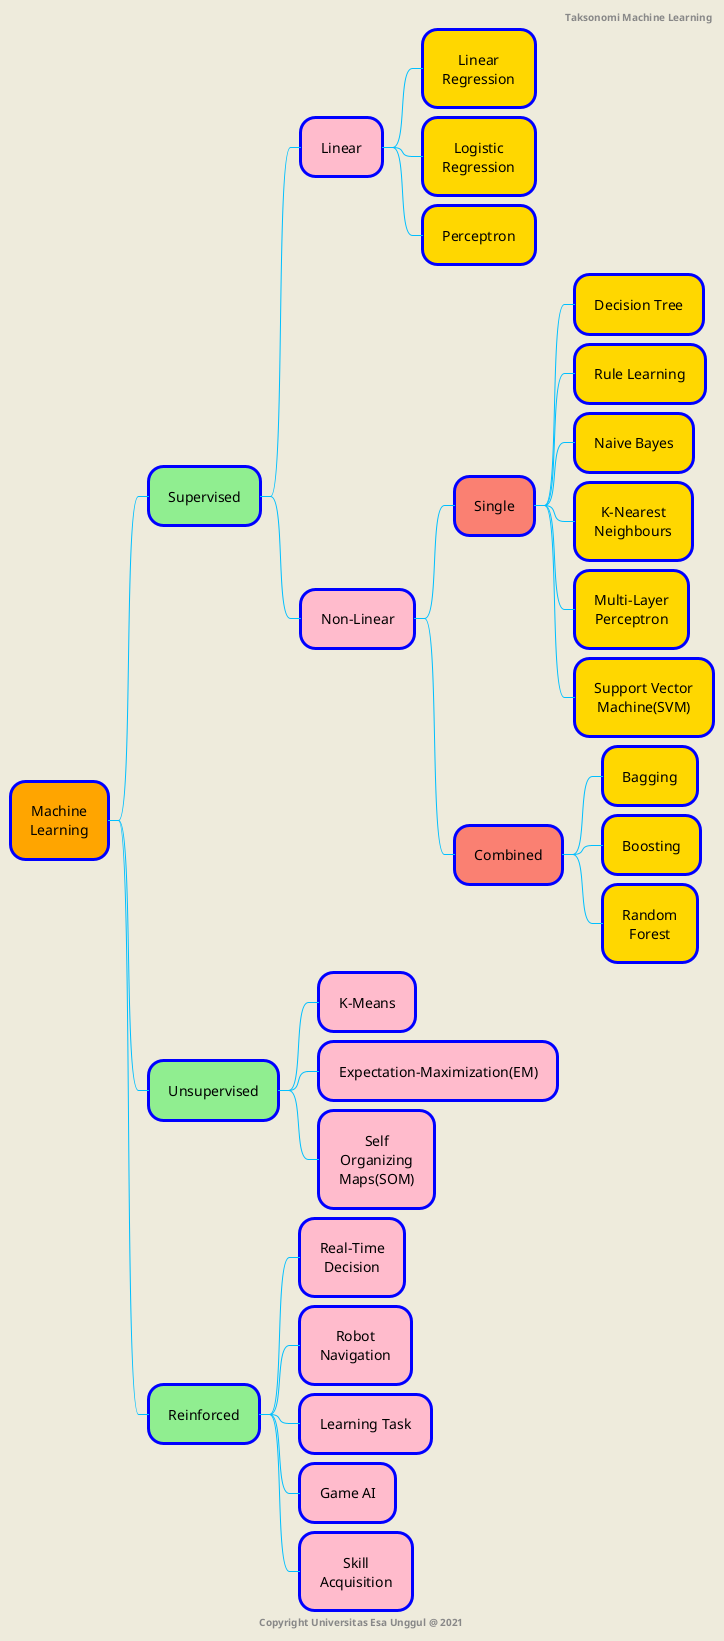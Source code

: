 @startmindmap taksonomi
skinparam { 
backgroundColor #EEEBDC
ArrowColor DeepSkyBlue
}

<style>
node {
    Padding 20
    Margin 5
    HorizontalAlignment center
    LineColor blue
    LineThickness 3.0
    BackgroundColor gold
    RoundCorner 30
    MaximumWidth 100
}
</style>

header **Taksonomi Machine Learning**

*[#Orange] Machine Learning
**[#lightgreen] Supervised
***[#FFBBCC] Linear
**** Linear Regression
**** Logistic Regression
**** Perceptron
***[#FFBBCC] Non-Linear
****[#Salmon] Single
***** Decision Tree
***** Rule Learning
***** Naive Bayes
***** K-Nearest Neighbours
***** Multi-Layer Perceptron
***** Support Vector Machine(SVM)
****[#Salmon] Combined
***** Bagging
***** Boosting
***** Random Forest
**[#lightgreen] Unsupervised
***[#FFBBCC] K-Means
***[#FFBBCC] Expectation-Maximization(EM)
***[#FFBBCC] Self Organizing Maps(SOM)
**[#lightgreen] Reinforced
***[#FFBBCC] Real-Time Decision
***[#FFBBCC] Robot Navigation
***[#FFBBCC] Learning Task
***[#FFBBCC] Game AI
***[#FFBBCC] Skill Acquisition


footer **Copyright Universitas Esa Unggul @ 2021**
@endmindmap
